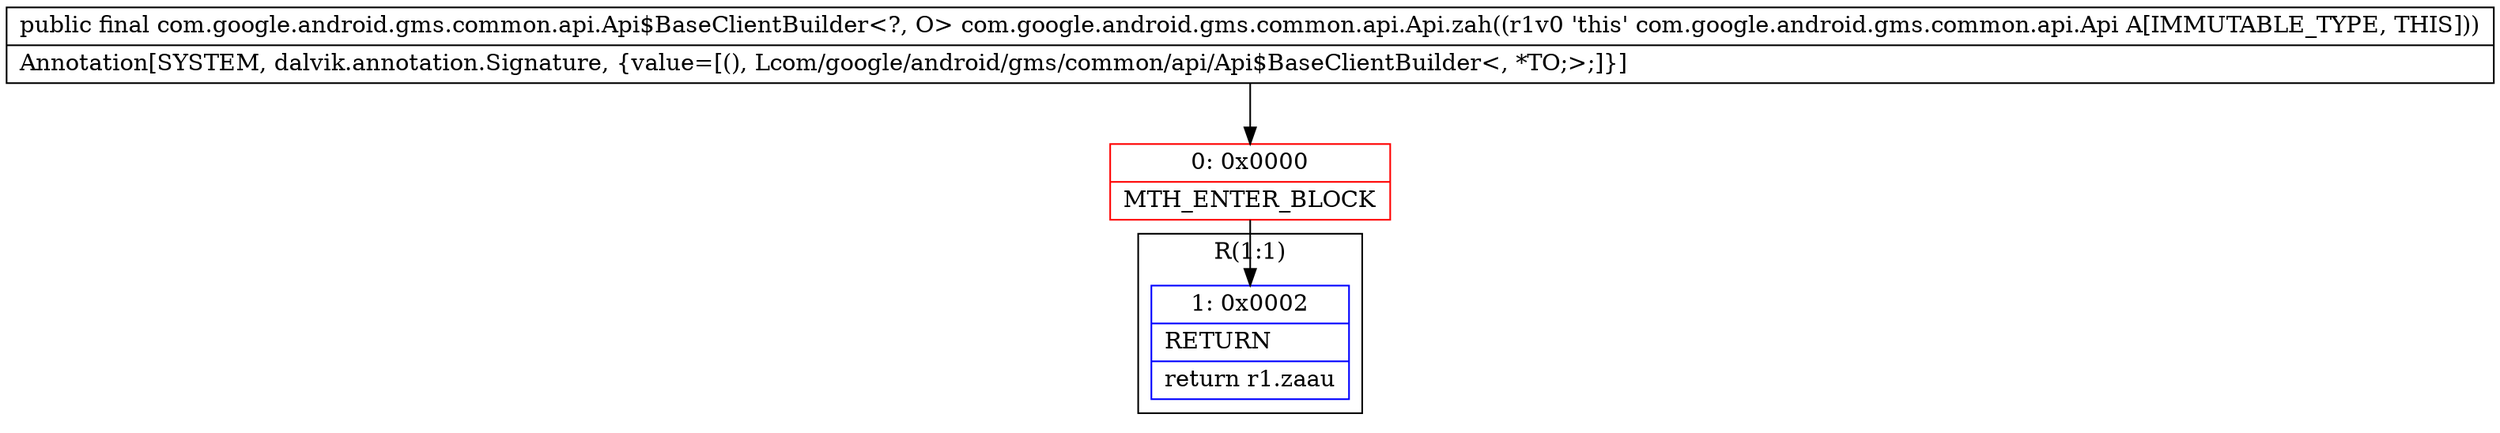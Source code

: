 digraph "CFG forcom.google.android.gms.common.api.Api.zah()Lcom\/google\/android\/gms\/common\/api\/Api$BaseClientBuilder;" {
subgraph cluster_Region_1622587384 {
label = "R(1:1)";
node [shape=record,color=blue];
Node_1 [shape=record,label="{1\:\ 0x0002|RETURN\l|return r1.zaau\l}"];
}
Node_0 [shape=record,color=red,label="{0\:\ 0x0000|MTH_ENTER_BLOCK\l}"];
MethodNode[shape=record,label="{public final com.google.android.gms.common.api.Api$BaseClientBuilder\<?, O\> com.google.android.gms.common.api.Api.zah((r1v0 'this' com.google.android.gms.common.api.Api A[IMMUTABLE_TYPE, THIS]))  | Annotation[SYSTEM, dalvik.annotation.Signature, \{value=[(), Lcom\/google\/android\/gms\/common\/api\/Api$BaseClientBuilder\<, *TO;\>;]\}]\l}"];
MethodNode -> Node_0;
Node_0 -> Node_1;
}

